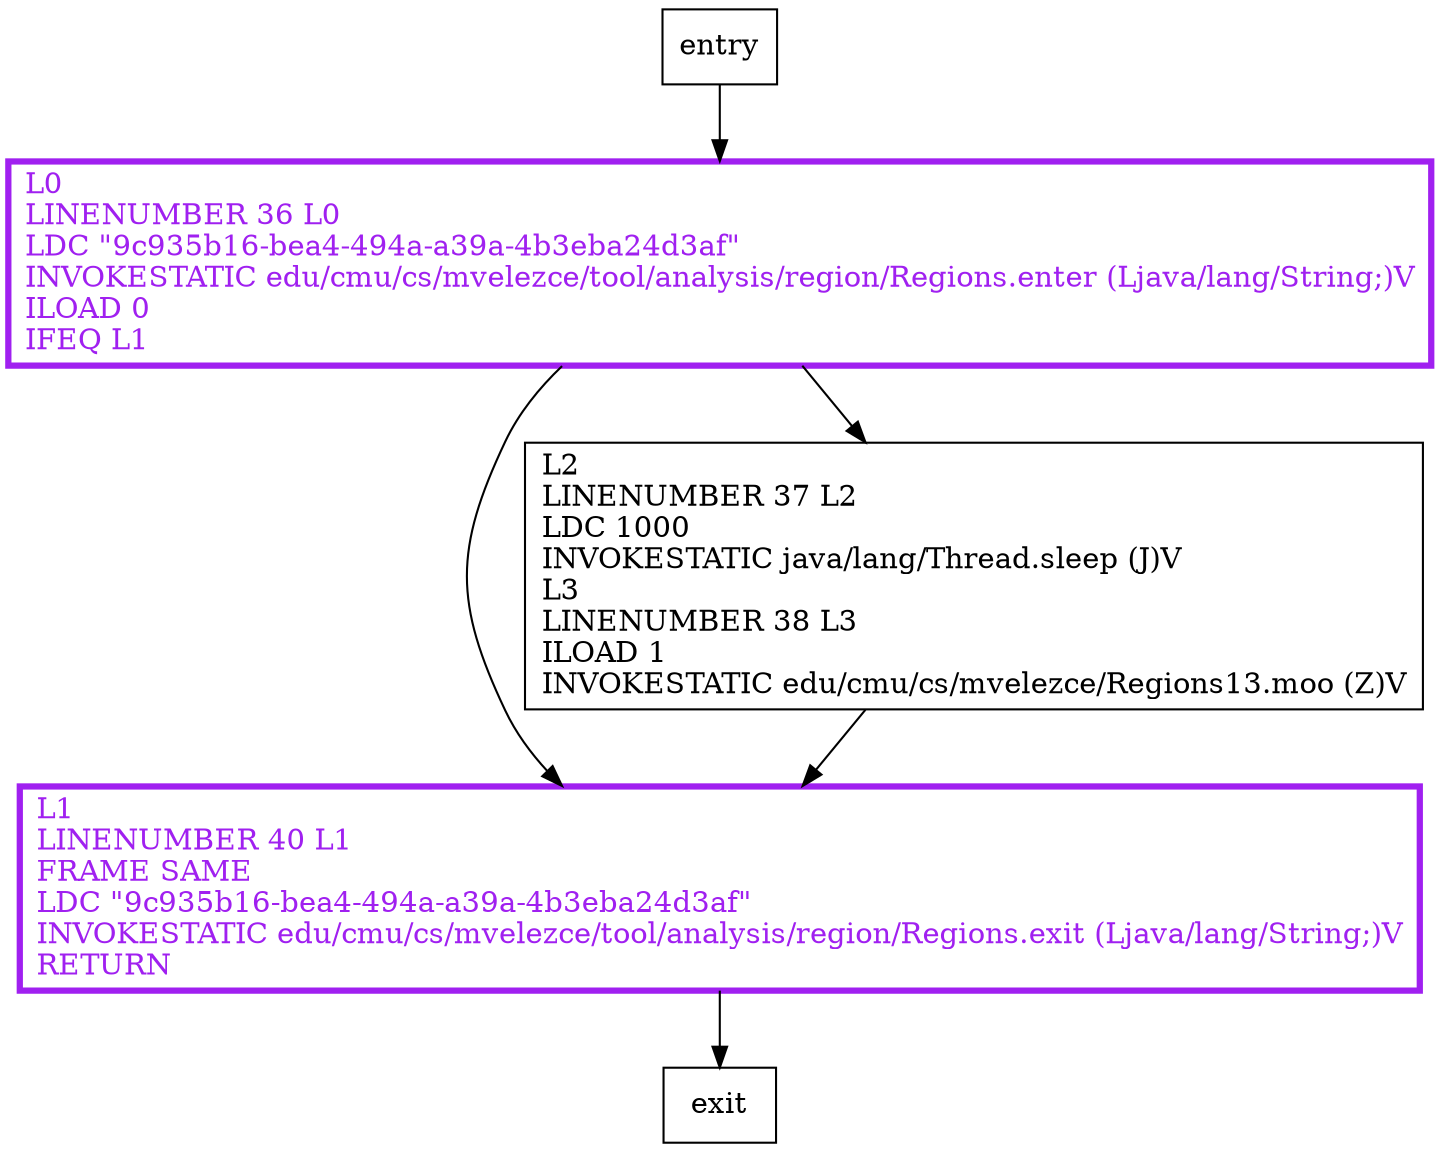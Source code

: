 digraph foo {
node [shape=record];
344302286 [label="L1\lLINENUMBER 40 L1\lFRAME SAME\lLDC \"9c935b16-bea4-494a-a39a-4b3eba24d3af\"\lINVOKESTATIC edu/cmu/cs/mvelezce/tool/analysis/region/Regions.exit (Ljava/lang/String;)V\lRETURN\l"];
804549696 [label="L2\lLINENUMBER 37 L2\lLDC 1000\lINVOKESTATIC java/lang/Thread.sleep (J)V\lL3\lLINENUMBER 38 L3\lILOAD 1\lINVOKESTATIC edu/cmu/cs/mvelezce/Regions13.moo (Z)V\l"];
1219089420 [label="L0\lLINENUMBER 36 L0\lLDC \"9c935b16-bea4-494a-a39a-4b3eba24d3af\"\lINVOKESTATIC edu/cmu/cs/mvelezce/tool/analysis/region/Regions.enter (Ljava/lang/String;)V\lILOAD 0\lIFEQ L1\l"];
entry;
exit;
entry -> 1219089420;
344302286 -> exit;
804549696 -> 344302286;
1219089420 -> 344302286;
1219089420 -> 804549696;
344302286[fontcolor="purple", penwidth=3, color="purple"];
1219089420[fontcolor="purple", penwidth=3, color="purple"];
}
